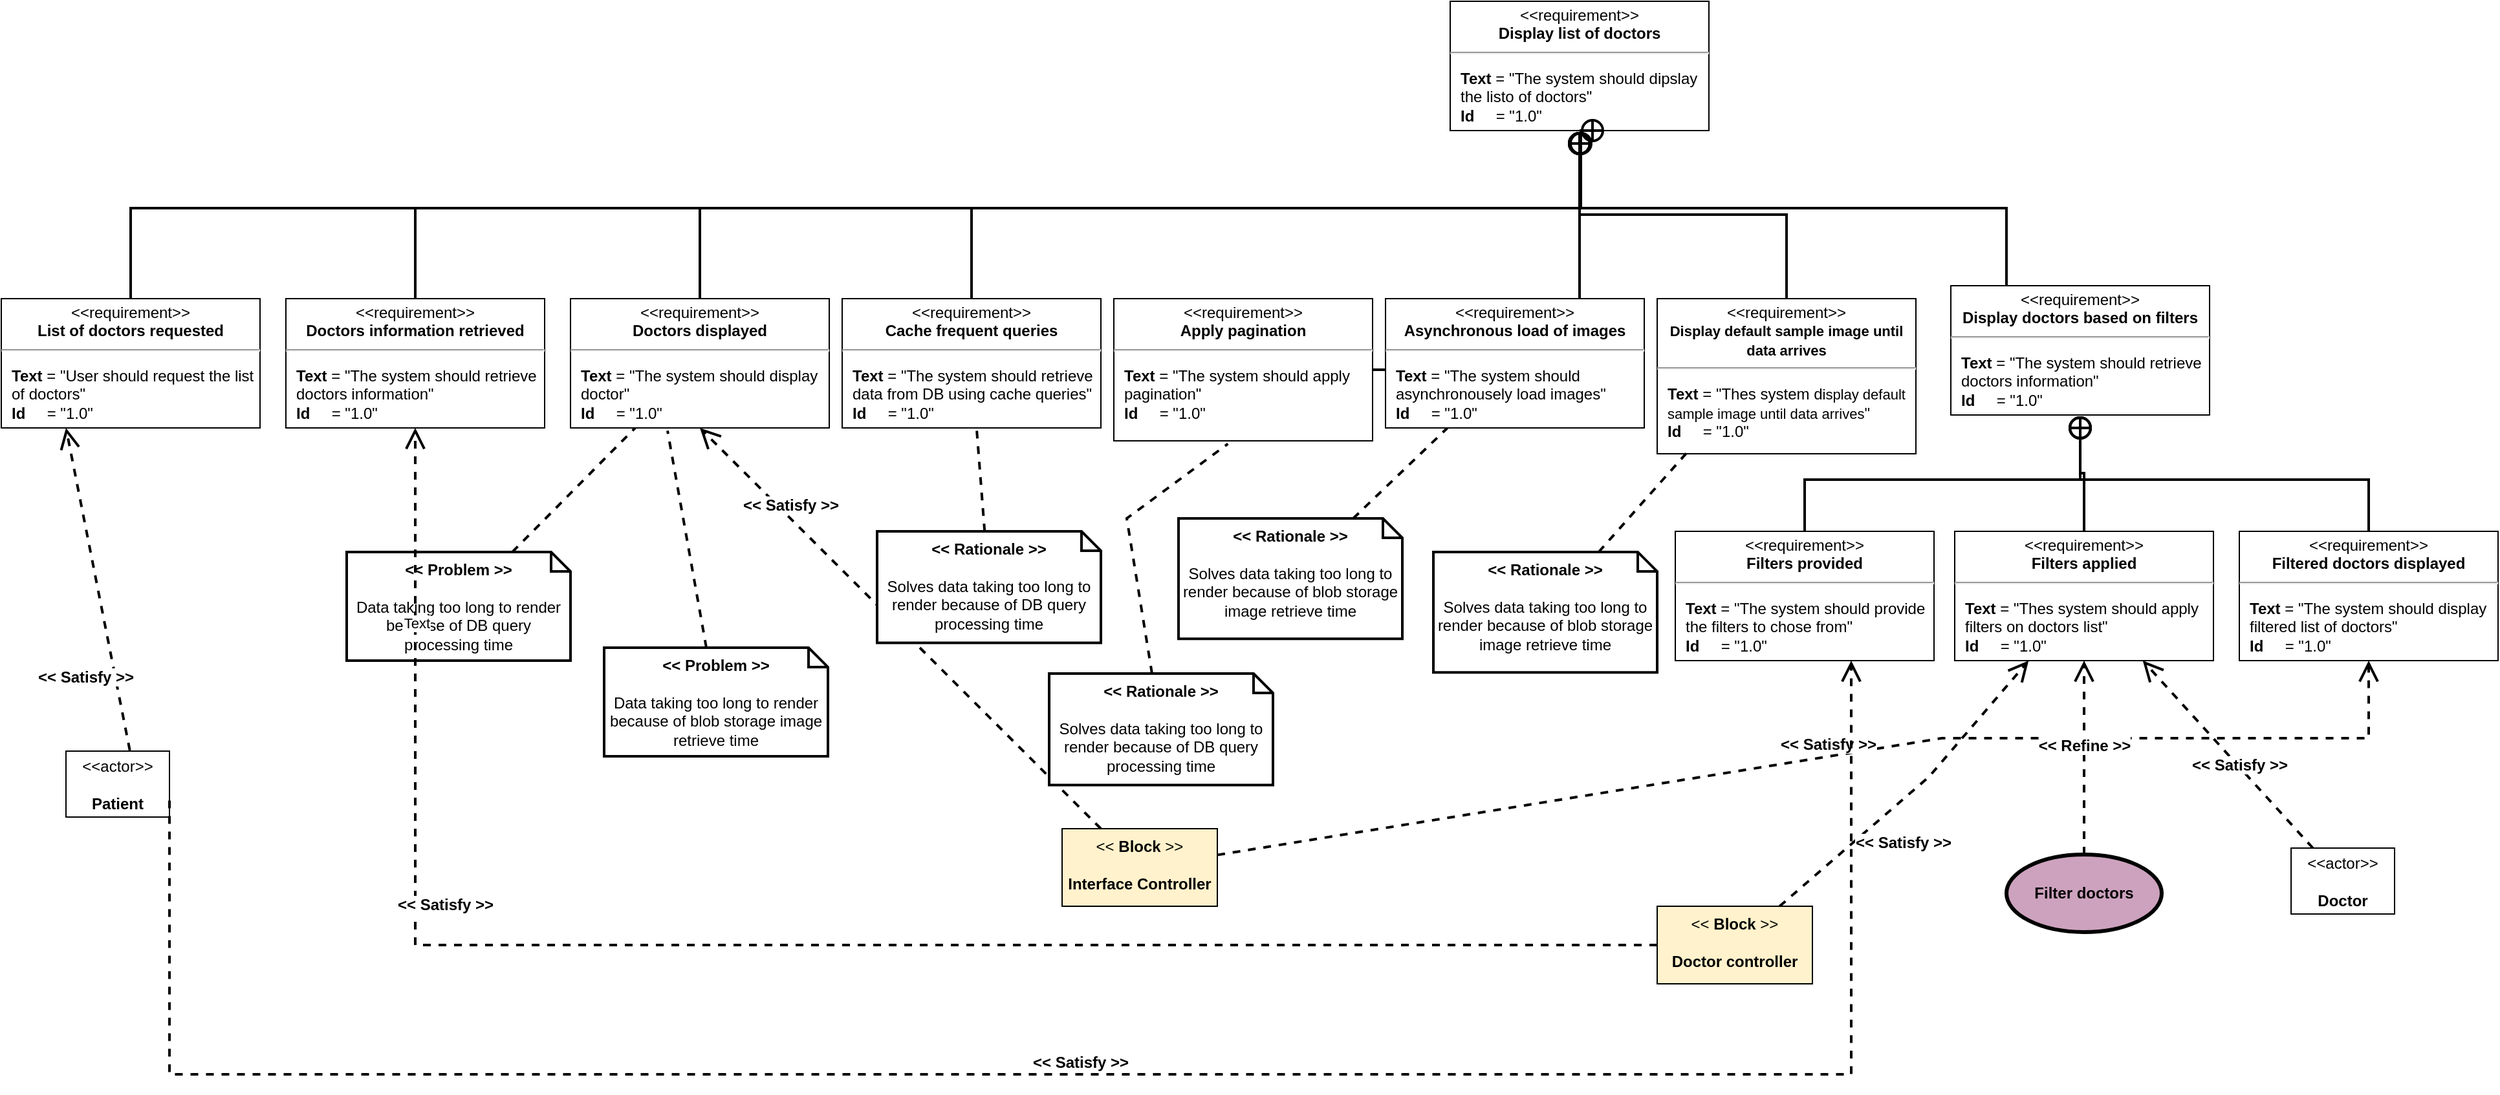 <mxfile version="24.4.8" type="github">
  <diagram name="Page-1" id="ujIteeR5TrWr0P5d-Lq7">
    <mxGraphModel dx="3269" dy="1972" grid="1" gridSize="10" guides="1" tooltips="1" connect="1" arrows="1" fold="1" page="1" pageScale="1" pageWidth="827" pageHeight="1169" math="0" shadow="0">
      <root>
        <mxCell id="0" />
        <mxCell id="1" parent="0" />
        <mxCell id="S9fTLESq3XJ_JQfCiKpW-1" value="&lt;p style=&quot;margin:0px;margin-top:4px;text-align:center;&quot;&gt;&amp;lt;&amp;lt;requirement&amp;gt;&amp;gt;&lt;br&gt;&lt;b&gt;Display list of doctors&lt;/b&gt;&lt;/p&gt;&lt;hr&gt;&lt;p&gt;&lt;/p&gt;&lt;p style=&quot;margin:0px;margin-left:8px;text-align:left;&quot;&gt;&lt;b&gt;Text&amp;nbsp;&lt;/b&gt;= &quot;The system should dipslay the listo of doctors&quot;&lt;br&gt;&lt;b&gt;Id&amp;nbsp; &amp;nbsp; &amp;nbsp;&lt;/b&gt;= &quot;1.0&quot;&lt;/p&gt;" style="shape=rect;overflow=fill;html=1;whiteSpace=wrap;align=center;" parent="1" vertex="1">
          <mxGeometry x="240.0" y="-70" width="200" height="100" as="geometry" />
        </mxCell>
        <mxCell id="S9fTLESq3XJ_JQfCiKpW-2" value="&lt;p style=&quot;margin:0px;margin-top:4px;text-align:center;&quot;&gt;&amp;lt;&amp;lt;requirement&amp;gt;&amp;gt;&lt;br&gt;&lt;b&gt;List of doctors requested&lt;/b&gt;&lt;/p&gt;&lt;hr&gt;&lt;p&gt;&lt;/p&gt;&lt;p style=&quot;margin:0px;margin-left:8px;text-align:left;&quot;&gt;&lt;b&gt;Text&amp;nbsp;&lt;/b&gt;= &quot;User should request the list of doctors&lt;span style=&quot;background-color: initial;&quot;&gt;&quot;&lt;/span&gt;&lt;/p&gt;&lt;p style=&quot;margin:0px;margin-left:8px;text-align:left;&quot;&gt;&lt;b&gt;Id&amp;nbsp; &amp;nbsp; &amp;nbsp;&lt;/b&gt;= &quot;1.0&quot;&lt;/p&gt;" style="shape=rect;overflow=fill;html=1;whiteSpace=wrap;align=center;" parent="1" vertex="1">
          <mxGeometry x="-880.0" y="160" width="200" height="100" as="geometry" />
        </mxCell>
        <mxCell id="S9fTLESq3XJ_JQfCiKpW-3" value="&amp;lt;&amp;lt; &lt;b&gt;Block &lt;/b&gt;&amp;gt;&amp;gt;&lt;div&gt;&lt;br&gt;&lt;b&gt;Doctor controller&lt;/b&gt;&lt;/div&gt;" style="shape=rect;html=1;whiteSpace=wrap;align=center;verticalAlign=top;fillColor=#FFF2CC;" parent="1" vertex="1">
          <mxGeometry x="400" y="630" width="120" height="60" as="geometry" />
        </mxCell>
        <mxCell id="S9fTLESq3XJ_JQfCiKpW-4" value="&amp;lt;&amp;lt;actor&amp;gt;&amp;gt;&lt;br&gt;&lt;br&gt;&lt;b&gt;Patient&lt;/b&gt;" style="html=1;align=center;verticalAlign=middle;dashed=0;whiteSpace=wrap;" parent="1" vertex="1">
          <mxGeometry x="-830" y="510" width="80" height="51" as="geometry" />
        </mxCell>
        <mxCell id="S9fTLESq3XJ_JQfCiKpW-5" value="&lt;font style=&quot;font-size: 12px;&quot;&gt;&lt;b&gt;&amp;lt;&amp;lt; Satisfy &amp;gt;&amp;gt;&lt;/b&gt;&lt;/font&gt;" style="edgeStyle=none;html=1;endArrow=open;endSize=12;dashed=1;verticalAlign=bottom;rounded=0;strokeWidth=2;exitX=0.617;exitY=-0.01;exitDx=0;exitDy=0;exitPerimeter=0;entryX=0.25;entryY=1;entryDx=0;entryDy=0;" parent="1" source="S9fTLESq3XJ_JQfCiKpW-4" target="S9fTLESq3XJ_JQfCiKpW-2" edge="1">
          <mxGeometry x="-0.577" y="24" width="160" relative="1" as="geometry">
            <mxPoint x="-247" y="400" as="sourcePoint" />
            <mxPoint x="-177" y="340" as="targetPoint" />
            <mxPoint y="1" as="offset" />
          </mxGeometry>
        </mxCell>
        <mxCell id="S9fTLESq3XJ_JQfCiKpW-6" value="" style="endArrow=circlePlus;html=1;rounded=0;strokeWidth=2;endFill=0;edgeStyle=orthogonalEdgeStyle;" parent="1" source="S9fTLESq3XJ_JQfCiKpW-2" target="S9fTLESq3XJ_JQfCiKpW-1" edge="1">
          <mxGeometry width="50" height="50" relative="1" as="geometry">
            <mxPoint x="410" y="229" as="sourcePoint" />
            <mxPoint x="410" y="170" as="targetPoint" />
            <Array as="points">
              <mxPoint x="-780" y="90" />
              <mxPoint x="340" y="90" />
            </Array>
          </mxGeometry>
        </mxCell>
        <mxCell id="S9fTLESq3XJ_JQfCiKpW-7" value="&lt;p style=&quot;margin:0px;margin-top:4px;text-align:center;&quot;&gt;&amp;lt;&amp;lt;requirement&amp;gt;&amp;gt;&lt;br&gt;&lt;b&gt;Doctors information retrieved&lt;/b&gt;&lt;/p&gt;&lt;hr&gt;&lt;p&gt;&lt;/p&gt;&lt;p style=&quot;margin:0px;margin-left:8px;text-align:left;&quot;&gt;&lt;b&gt;Text&amp;nbsp;&lt;/b&gt;= &quot;The system should retrieve doctors information&lt;span style=&quot;background-color: initial;&quot;&gt;&quot;&lt;/span&gt;&lt;/p&gt;&lt;p style=&quot;margin:0px;margin-left:8px;text-align:left;&quot;&gt;&lt;b&gt;Id&amp;nbsp; &amp;nbsp; &amp;nbsp;&lt;/b&gt;= &quot;1.0&quot;&lt;/p&gt;" style="shape=rect;overflow=fill;html=1;whiteSpace=wrap;align=center;" parent="1" vertex="1">
          <mxGeometry x="-660.0" y="160" width="200" height="100" as="geometry" />
        </mxCell>
        <mxCell id="S9fTLESq3XJ_JQfCiKpW-8" value="&amp;lt;&amp;lt; &lt;b&gt;Block &lt;/b&gt;&amp;gt;&amp;gt;&lt;div&gt;&lt;br&gt;&lt;b&gt;Interface Controller&lt;/b&gt;&lt;/div&gt;" style="shape=rect;html=1;whiteSpace=wrap;align=center;verticalAlign=top;fillColor=#FFF2CC;" parent="1" vertex="1">
          <mxGeometry x="-60" y="570" width="120" height="60" as="geometry" />
        </mxCell>
        <mxCell id="S9fTLESq3XJ_JQfCiKpW-9" value="" style="endArrow=circlePlus;html=1;rounded=0;strokeWidth=2;endFill=0;edgeStyle=orthogonalEdgeStyle;exitX=0.5;exitY=0;exitDx=0;exitDy=0;" parent="1" source="S9fTLESq3XJ_JQfCiKpW-7" edge="1">
          <mxGeometry width="50" height="50" relative="1" as="geometry">
            <mxPoint x="230" y="150" as="sourcePoint" />
            <mxPoint x="340" y="30" as="targetPoint" />
            <Array as="points">
              <mxPoint x="-560" y="90" />
              <mxPoint x="341" y="90" />
              <mxPoint x="341" y="30" />
            </Array>
          </mxGeometry>
        </mxCell>
        <mxCell id="S9fTLESq3XJ_JQfCiKpW-12" value="&lt;p style=&quot;margin:0px;margin-top:4px;text-align:center;&quot;&gt;&amp;lt;&amp;lt;requirement&amp;gt;&amp;gt;&lt;br&gt;&lt;b&gt;Doctors displayed&lt;/b&gt;&lt;/p&gt;&lt;hr&gt;&lt;p&gt;&lt;/p&gt;&lt;p style=&quot;margin:0px;margin-left:8px;text-align:left;&quot;&gt;&lt;b&gt;Text&amp;nbsp;&lt;/b&gt;= &quot;The system should display doctor&lt;span style=&quot;background-color: initial;&quot;&gt;&quot;&lt;/span&gt;&lt;/p&gt;&lt;p style=&quot;margin:0px;margin-left:8px;text-align:left;&quot;&gt;&lt;b&gt;Id&amp;nbsp; &amp;nbsp; &amp;nbsp;&lt;/b&gt;= &quot;1.0&quot;&lt;/p&gt;" style="shape=rect;overflow=fill;html=1;whiteSpace=wrap;align=center;" parent="1" vertex="1">
          <mxGeometry x="-440.0" y="160" width="200" height="100" as="geometry" />
        </mxCell>
        <mxCell id="S9fTLESq3XJ_JQfCiKpW-13" value="" style="endArrow=circlePlus;html=1;rounded=0;strokeWidth=2;endFill=0;edgeStyle=orthogonalEdgeStyle;" parent="1" source="S9fTLESq3XJ_JQfCiKpW-12" target="S9fTLESq3XJ_JQfCiKpW-1" edge="1">
          <mxGeometry width="50" height="50" relative="1" as="geometry">
            <mxPoint x="840" y="229" as="sourcePoint" />
            <mxPoint x="560" y="30" as="targetPoint" />
            <Array as="points">
              <mxPoint x="-340" y="90" />
              <mxPoint x="340" y="90" />
            </Array>
          </mxGeometry>
        </mxCell>
        <mxCell id="S9fTLESq3XJ_JQfCiKpW-14" value="&lt;p style=&quot;margin:0px;margin-top:4px;text-align:center;&quot;&gt;&amp;lt;&amp;lt;requirement&amp;gt;&amp;gt;&lt;br&gt;&lt;b&gt;Display doctors based on filters&lt;/b&gt;&lt;/p&gt;&lt;hr&gt;&lt;p&gt;&lt;/p&gt;&lt;p style=&quot;margin:0px;margin-left:8px;text-align:left;&quot;&gt;&lt;b&gt;Text&amp;nbsp;&lt;/b&gt;= &quot;The system should retrieve doctors information&lt;span style=&quot;background-color: initial;&quot;&gt;&quot;&lt;/span&gt;&lt;/p&gt;&lt;p style=&quot;margin:0px;margin-left:8px;text-align:left;&quot;&gt;&lt;b&gt;Id&amp;nbsp; &amp;nbsp; &amp;nbsp;&lt;/b&gt;= &quot;1.0&quot;&lt;/p&gt;" style="shape=rect;overflow=fill;html=1;whiteSpace=wrap;align=center;" parent="1" vertex="1">
          <mxGeometry x="627.0" y="150" width="200" height="100" as="geometry" />
        </mxCell>
        <mxCell id="S9fTLESq3XJ_JQfCiKpW-15" value="" style="endArrow=circlePlus;html=1;rounded=0;strokeWidth=2;endFill=0;edgeStyle=orthogonalEdgeStyle;" parent="1" source="S9fTLESq3XJ_JQfCiKpW-14" edge="1">
          <mxGeometry width="50" height="50" relative="1" as="geometry">
            <mxPoint x="570" y="90" as="sourcePoint" />
            <mxPoint x="341" y="30" as="targetPoint" />
            <Array as="points">
              <mxPoint x="670" y="90" />
              <mxPoint x="341" y="90" />
            </Array>
          </mxGeometry>
        </mxCell>
        <mxCell id="S9fTLESq3XJ_JQfCiKpW-16" value="&lt;p style=&quot;margin:0px;margin-top:4px;text-align:center;&quot;&gt;&amp;lt;&amp;lt;requirement&amp;gt;&amp;gt;&lt;br&gt;&lt;b&gt;Filters provided&lt;/b&gt;&lt;/p&gt;&lt;hr&gt;&lt;p&gt;&lt;/p&gt;&lt;p style=&quot;margin:0px;margin-left:8px;text-align:left;&quot;&gt;&lt;b&gt;Text&amp;nbsp;&lt;/b&gt;= &quot;The system should provide the filters to chose from&quot;&lt;br&gt;&lt;b&gt;Id&amp;nbsp; &amp;nbsp; &amp;nbsp;&lt;/b&gt;= &quot;1.0&quot;&lt;/p&gt;" style="shape=rect;overflow=fill;html=1;whiteSpace=wrap;align=center;" parent="1" vertex="1">
          <mxGeometry x="414.0" y="340" width="200" height="100" as="geometry" />
        </mxCell>
        <mxCell id="S9fTLESq3XJ_JQfCiKpW-17" value="&lt;p style=&quot;margin:0px;margin-top:4px;text-align:center;&quot;&gt;&amp;lt;&amp;lt;requirement&amp;gt;&amp;gt;&lt;br&gt;&lt;b&gt;Filters applied&lt;/b&gt;&lt;/p&gt;&lt;hr&gt;&lt;p&gt;&lt;/p&gt;&lt;p style=&quot;margin:0px;margin-left:8px;text-align:left;&quot;&gt;&lt;b&gt;Text&amp;nbsp;&lt;/b&gt;= &quot;Thes system should apply filters on doctors list&quot;&lt;br&gt;&lt;b&gt;Id&amp;nbsp; &amp;nbsp; &amp;nbsp;&lt;/b&gt;= &quot;1.0&quot;&lt;/p&gt;" style="shape=rect;overflow=fill;html=1;whiteSpace=wrap;align=center;" parent="1" vertex="1">
          <mxGeometry x="630.0" y="340" width="200" height="100" as="geometry" />
        </mxCell>
        <mxCell id="S9fTLESq3XJ_JQfCiKpW-18" value="" style="endArrow=circlePlus;html=1;rounded=0;strokeWidth=2;endFill=0;edgeStyle=orthogonalEdgeStyle;" parent="1" source="S9fTLESq3XJ_JQfCiKpW-16" target="S9fTLESq3XJ_JQfCiKpW-14" edge="1">
          <mxGeometry width="50" height="50" relative="1" as="geometry">
            <mxPoint x="410" y="359" as="sourcePoint" />
            <mxPoint x="410" y="300" as="targetPoint" />
            <Array as="points">
              <mxPoint x="514" y="300" />
              <mxPoint x="727" y="300" />
            </Array>
          </mxGeometry>
        </mxCell>
        <mxCell id="S9fTLESq3XJ_JQfCiKpW-20" value="&lt;p style=&quot;margin:0px;margin-top:4px;text-align:center;&quot;&gt;&amp;lt;&amp;lt;requirement&amp;gt;&amp;gt;&lt;br&gt;&lt;b&gt;Filtered doctors displayed&lt;/b&gt;&lt;/p&gt;&lt;hr&gt;&lt;p&gt;&lt;/p&gt;&lt;p style=&quot;margin:0px;margin-left:8px;text-align:left;&quot;&gt;&lt;b&gt;Text&amp;nbsp;&lt;/b&gt;= &quot;The system should display filtered list of doctors&quot;&lt;br&gt;&lt;b&gt;Id&amp;nbsp; &amp;nbsp; &amp;nbsp;&lt;/b&gt;= &quot;1.0&quot;&lt;/p&gt;" style="shape=rect;overflow=fill;html=1;whiteSpace=wrap;align=center;" parent="1" vertex="1">
          <mxGeometry x="850.0" y="340" width="200" height="100" as="geometry" />
        </mxCell>
        <mxCell id="S9fTLESq3XJ_JQfCiKpW-23" value="" style="endArrow=circlePlus;html=1;rounded=0;strokeWidth=2;endFill=0;edgeStyle=orthogonalEdgeStyle;" parent="1" source="S9fTLESq3XJ_JQfCiKpW-17" target="S9fTLESq3XJ_JQfCiKpW-14" edge="1">
          <mxGeometry width="50" height="50" relative="1" as="geometry">
            <mxPoint x="440" y="289" as="sourcePoint" />
            <mxPoint x="440" y="230" as="targetPoint" />
          </mxGeometry>
        </mxCell>
        <mxCell id="S9fTLESq3XJ_JQfCiKpW-24" value="" style="endArrow=circlePlus;html=1;rounded=0;strokeWidth=2;endFill=0;edgeStyle=orthogonalEdgeStyle;" parent="1" source="S9fTLESq3XJ_JQfCiKpW-20" target="S9fTLESq3XJ_JQfCiKpW-14" edge="1">
          <mxGeometry width="50" height="50" relative="1" as="geometry">
            <mxPoint x="440" y="289" as="sourcePoint" />
            <mxPoint x="440" y="230" as="targetPoint" />
            <Array as="points">
              <mxPoint x="950" y="300" />
              <mxPoint x="727" y="300" />
            </Array>
          </mxGeometry>
        </mxCell>
        <mxCell id="S9fTLESq3XJ_JQfCiKpW-25" value="&lt;font style=&quot;font-size: 12px;&quot;&gt;&lt;b&gt;&amp;lt;&amp;lt; Satisfy &amp;gt;&amp;gt;&lt;/b&gt;&lt;/font&gt;" style="edgeStyle=none;html=1;endArrow=open;endSize=12;dashed=1;verticalAlign=bottom;rounded=0;strokeWidth=2;entryX=0.5;entryY=1;entryDx=0;entryDy=0;" parent="1" source="S9fTLESq3XJ_JQfCiKpW-8" target="S9fTLESq3XJ_JQfCiKpW-12" edge="1">
          <mxGeometry x="0.553" y="-1" width="160" relative="1" as="geometry">
            <mxPoint x="360" y="250.0" as="sourcePoint" />
            <mxPoint x="520" y="250.0" as="targetPoint" />
            <mxPoint as="offset" />
          </mxGeometry>
        </mxCell>
        <mxCell id="S9fTLESq3XJ_JQfCiKpW-27" value="&lt;font style=&quot;font-size: 12px;&quot;&gt;&lt;b&gt;&amp;lt;&amp;lt; Satisfy &amp;gt;&amp;gt;&lt;/b&gt;&lt;/font&gt;" style="edgeStyle=none;html=1;endArrow=open;endSize=12;dashed=1;verticalAlign=bottom;rounded=0;strokeWidth=2;" parent="1" source="S9fTLESq3XJ_JQfCiKpW-8" target="S9fTLESq3XJ_JQfCiKpW-20" edge="1">
          <mxGeometry width="160" relative="1" as="geometry">
            <mxPoint x="360" y="250.0" as="sourcePoint" />
            <mxPoint x="520" y="250.0" as="targetPoint" />
            <Array as="points">
              <mxPoint x="620" y="500" />
              <mxPoint x="950" y="500" />
            </Array>
          </mxGeometry>
        </mxCell>
        <mxCell id="S9fTLESq3XJ_JQfCiKpW-28" value="&lt;span style=&quot;background-color: initial;&quot;&gt;&lt;b&gt;&amp;lt;&amp;lt; Problem &amp;gt;&amp;gt;&lt;/b&gt;&lt;/span&gt;&lt;div&gt;&lt;div style=&quot;font-weight: bold; text-align: left;&quot;&gt;&lt;br&gt;&lt;/div&gt;&lt;div style=&quot;&quot;&gt;Data taking too long to render because of DB query processing time&lt;/div&gt;&lt;/div&gt;" style="shape=note;size=15;align=center;spacingLeft=0;html=1;whiteSpace=wrap;verticalAlign=top;strokeWidth=2;" parent="1" vertex="1">
          <mxGeometry x="-613" y="356" width="173" height="84" as="geometry" />
        </mxCell>
        <mxCell id="S9fTLESq3XJ_JQfCiKpW-29" style="rounded=0;orthogonalLoop=1;jettySize=auto;html=1;endArrow=none;endFill=0;strokeWidth=2;dashed=1;entryX=0.25;entryY=1;entryDx=0;entryDy=0;" parent="1" source="S9fTLESq3XJ_JQfCiKpW-28" target="S9fTLESq3XJ_JQfCiKpW-12" edge="1">
          <mxGeometry relative="1" as="geometry">
            <mxPoint x="-179.34" y="403.5" as="sourcePoint" />
            <mxPoint x="79.999" y="19.5" as="targetPoint" />
          </mxGeometry>
        </mxCell>
        <mxCell id="S9fTLESq3XJ_JQfCiKpW-30" value="&lt;span style=&quot;background-color: initial;&quot;&gt;&lt;b&gt;&amp;lt;&amp;lt; Problem &amp;gt;&amp;gt;&lt;/b&gt;&lt;/span&gt;&lt;div&gt;&lt;div style=&quot;font-weight: bold; text-align: left;&quot;&gt;&lt;br&gt;&lt;/div&gt;&lt;div style=&quot;&quot;&gt;Data taking too long to render because of blob storage image retrieve time&lt;/div&gt;&lt;/div&gt;" style="shape=note;size=15;align=center;spacingLeft=0;html=1;whiteSpace=wrap;verticalAlign=top;strokeWidth=2;" parent="1" vertex="1">
          <mxGeometry x="-414" y="430" width="173" height="84" as="geometry" />
        </mxCell>
        <mxCell id="S9fTLESq3XJ_JQfCiKpW-31" style="rounded=0;orthogonalLoop=1;jettySize=auto;html=1;endArrow=none;endFill=0;strokeWidth=2;dashed=1;entryX=0.375;entryY=1.022;entryDx=0;entryDy=0;entryPerimeter=0;" parent="1" source="S9fTLESq3XJ_JQfCiKpW-30" target="S9fTLESq3XJ_JQfCiKpW-12" edge="1">
          <mxGeometry relative="1" as="geometry">
            <mxPoint x="70.66" y="403.5" as="sourcePoint" />
            <mxPoint x="190.731" y="225" as="targetPoint" />
          </mxGeometry>
        </mxCell>
        <mxCell id="S9fTLESq3XJ_JQfCiKpW-33" value="&lt;font style=&quot;font-size: 12px;&quot;&gt;&lt;b&gt;&amp;lt;&amp;lt; Satisfy &amp;gt;&amp;gt;&lt;/b&gt;&lt;/font&gt;" style="edgeStyle=orthogonalEdgeStyle;html=1;endArrow=open;endSize=12;dashed=1;verticalAlign=bottom;rounded=0;strokeWidth=2;exitX=1;exitY=0.75;exitDx=0;exitDy=0;" parent="1" source="S9fTLESq3XJ_JQfCiKpW-4" target="S9fTLESq3XJ_JQfCiKpW-16" edge="1">
          <mxGeometry width="160" relative="1" as="geometry">
            <mxPoint x="-680" y="636" as="sourcePoint" />
            <mxPoint x="454" y="447.153" as="targetPoint" />
            <Array as="points">
              <mxPoint x="-750" y="760" />
              <mxPoint x="550" y="760" />
            </Array>
          </mxGeometry>
        </mxCell>
        <mxCell id="S9fTLESq3XJ_JQfCiKpW-34" value="&lt;font style=&quot;font-size: 12px;&quot;&gt;&lt;b&gt;&amp;lt;&amp;lt; Satisfy &amp;gt;&amp;gt;&lt;/b&gt;&lt;/font&gt;" style="edgeStyle=orthogonalEdgeStyle;html=1;endArrow=open;endSize=12;dashed=1;verticalAlign=bottom;rounded=0;strokeWidth=2;" parent="1" source="S9fTLESq3XJ_JQfCiKpW-3" target="S9fTLESq3XJ_JQfCiKpW-7" edge="1">
          <mxGeometry x="0.445" y="-23" width="160" relative="1" as="geometry">
            <mxPoint x="230" y="390.0" as="sourcePoint" />
            <mxPoint x="390" y="390.0" as="targetPoint" />
            <mxPoint as="offset" />
          </mxGeometry>
        </mxCell>
        <mxCell id="S9fTLESq3XJ_JQfCiKpW-56" value="Text" style="edgeLabel;html=1;align=center;verticalAlign=middle;resizable=0;points=[];" parent="S9fTLESq3XJ_JQfCiKpW-34" vertex="1" connectable="0">
          <mxGeometry x="0.778" y="-1" relative="1" as="geometry">
            <mxPoint as="offset" />
          </mxGeometry>
        </mxCell>
        <mxCell id="S9fTLESq3XJ_JQfCiKpW-36" value="&lt;font style=&quot;font-size: 12px;&quot;&gt;&lt;b&gt;&amp;lt;&amp;lt; Satisfy &amp;gt;&amp;gt;&lt;/b&gt;&lt;/font&gt;" style="edgeStyle=none;html=1;endArrow=open;endSize=12;dashed=1;verticalAlign=bottom;rounded=0;strokeWidth=2;" parent="1" source="S9fTLESq3XJ_JQfCiKpW-3" target="S9fTLESq3XJ_JQfCiKpW-17" edge="1">
          <mxGeometry x="-0.274" y="-32" width="160" relative="1" as="geometry">
            <mxPoint x="230" y="390.0" as="sourcePoint" />
            <mxPoint x="390" y="390.0" as="targetPoint" />
            <Array as="points">
              <mxPoint x="610" y="530" />
            </Array>
            <mxPoint as="offset" />
          </mxGeometry>
        </mxCell>
        <mxCell id="S9fTLESq3XJ_JQfCiKpW-38" value="Filter doctors" style="shape=ellipse;html=1;strokeWidth=3;fontStyle=1;whiteSpace=wrap;align=center;perimeter=ellipsePerimeter;fillColor=#CDA2BE;" parent="1" vertex="1">
          <mxGeometry x="670.0" y="590" width="120" height="60" as="geometry" />
        </mxCell>
        <mxCell id="S9fTLESq3XJ_JQfCiKpW-39" value="&lt;font style=&quot;font-size: 12px;&quot;&gt;&lt;b&gt;&amp;lt;&amp;lt; Refine &amp;gt;&amp;gt;&lt;/b&gt;&lt;/font&gt;" style="edgeStyle=none;html=1;endArrow=open;endSize=12;dashed=1;verticalAlign=bottom;rounded=0;strokeWidth=2;" parent="1" source="S9fTLESq3XJ_JQfCiKpW-38" target="S9fTLESq3XJ_JQfCiKpW-17" edge="1">
          <mxGeometry width="160" relative="1" as="geometry">
            <mxPoint x="230" y="390" as="sourcePoint" />
            <mxPoint x="390" y="390" as="targetPoint" />
          </mxGeometry>
        </mxCell>
        <mxCell id="S9fTLESq3XJ_JQfCiKpW-42" value="&amp;lt;&amp;lt;actor&amp;gt;&amp;gt;&lt;br&gt;&lt;br&gt;&lt;b&gt;Doctor&lt;/b&gt;" style="html=1;align=center;verticalAlign=middle;dashed=0;whiteSpace=wrap;" parent="1" vertex="1">
          <mxGeometry x="890" y="585" width="80" height="51" as="geometry" />
        </mxCell>
        <mxCell id="S9fTLESq3XJ_JQfCiKpW-43" value="&lt;p style=&quot;margin:0px;margin-top:4px;text-align:center;&quot;&gt;&amp;lt;&amp;lt;requirement&amp;gt;&amp;gt;&lt;br&gt;&lt;b&gt;Cache frequent queries&lt;/b&gt;&lt;/p&gt;&lt;hr&gt;&lt;p&gt;&lt;/p&gt;&lt;p style=&quot;margin:0px;margin-left:8px;text-align:left;&quot;&gt;&lt;b&gt;Text&amp;nbsp;&lt;/b&gt;= &quot;The system should retrieve data from DB using cache queries&quot;&lt;br&gt;&lt;b&gt;Id&amp;nbsp; &amp;nbsp; &amp;nbsp;&lt;/b&gt;= &quot;1.0&quot;&lt;/p&gt;" style="shape=rect;overflow=fill;html=1;whiteSpace=wrap;align=center;" parent="1" vertex="1">
          <mxGeometry x="-230.0" y="160" width="200" height="100" as="geometry" />
        </mxCell>
        <mxCell id="S9fTLESq3XJ_JQfCiKpW-44" value="" style="endArrow=circlePlus;html=1;rounded=0;strokeWidth=2;endFill=0;edgeStyle=orthogonalEdgeStyle;" parent="1" source="S9fTLESq3XJ_JQfCiKpW-45" target="S9fTLESq3XJ_JQfCiKpW-1" edge="1">
          <mxGeometry width="50" height="50" relative="1" as="geometry">
            <mxPoint x="430" y="359" as="sourcePoint" />
            <mxPoint x="430" y="300" as="targetPoint" />
          </mxGeometry>
        </mxCell>
        <mxCell id="S9fTLESq3XJ_JQfCiKpW-45" value="&lt;p style=&quot;margin:0px;margin-top:4px;text-align:center;&quot;&gt;&amp;lt;&amp;lt;requirement&amp;gt;&amp;gt;&lt;br&gt;&lt;b&gt;Apply pagination&lt;/b&gt;&lt;/p&gt;&lt;hr&gt;&lt;p&gt;&lt;/p&gt;&lt;p style=&quot;margin:0px;margin-left:8px;text-align:left;&quot;&gt;&lt;b&gt;Text&amp;nbsp;&lt;/b&gt;= &quot;The system should apply pagination&quot;&lt;br&gt;&lt;b&gt;Id&amp;nbsp; &amp;nbsp; &amp;nbsp;&lt;/b&gt;= &quot;1.0&quot;&lt;/p&gt;" style="shape=rect;overflow=fill;html=1;whiteSpace=wrap;align=center;" parent="1" vertex="1">
          <mxGeometry x="-20" y="160" width="200" height="110" as="geometry" />
        </mxCell>
        <mxCell id="S9fTLESq3XJ_JQfCiKpW-47" value="&lt;p style=&quot;margin:0px;margin-top:4px;text-align:center;&quot;&gt;&amp;lt;&amp;lt;requirement&amp;gt;&amp;gt;&lt;br&gt;&lt;b&gt;Asynchronous load of images&lt;/b&gt;&lt;/p&gt;&lt;hr&gt;&lt;p&gt;&lt;/p&gt;&lt;p style=&quot;margin:0px;margin-left:8px;text-align:left;&quot;&gt;&lt;b&gt;Text&amp;nbsp;&lt;/b&gt;= &quot;The system should asynchronousely load images&quot;&lt;br&gt;&lt;b&gt;Id&amp;nbsp; &amp;nbsp; &amp;nbsp;&lt;/b&gt;= &quot;1.0&quot;&lt;/p&gt;" style="shape=rect;overflow=fill;html=1;whiteSpace=wrap;align=center;" parent="1" vertex="1">
          <mxGeometry x="190.0" y="160" width="200" height="100" as="geometry" />
        </mxCell>
        <mxCell id="S9fTLESq3XJ_JQfCiKpW-48" value="&lt;p style=&quot;margin:0px;margin-top:4px;text-align:center;&quot;&gt;&amp;lt;&amp;lt;requirement&amp;gt;&amp;gt;&lt;br&gt;&lt;b style=&quot;font-size: 11px; background-color: rgb(255, 255, 255);&quot;&gt;Display default sample image until data arrives&lt;/b&gt;&lt;br&gt;&lt;/p&gt;&lt;hr&gt;&lt;p&gt;&lt;/p&gt;&lt;p style=&quot;margin:0px;margin-left:8px;text-align:left;&quot;&gt;&lt;b&gt;Text&amp;nbsp;&lt;/b&gt;= &quot;Thes system d&lt;span style=&quot;text-align: center; font-size: 11px; background-color: rgb(255, 255, 255);&quot;&gt;isplay default sample image until data arrives&lt;/span&gt;&lt;span style=&quot;background-color: initial;&quot;&gt;&quot;&lt;/span&gt;&lt;/p&gt;&lt;p style=&quot;margin:0px;margin-left:8px;text-align:left;&quot;&gt;&lt;b&gt;Id&amp;nbsp; &amp;nbsp; &amp;nbsp;&lt;/b&gt;= &quot;1.0&quot;&lt;/p&gt;" style="shape=rect;overflow=fill;html=1;whiteSpace=wrap;align=center;" parent="1" vertex="1">
          <mxGeometry x="400" y="160" width="200" height="120" as="geometry" />
        </mxCell>
        <mxCell id="S9fTLESq3XJ_JQfCiKpW-49" value="" style="endArrow=circlePlus;html=1;rounded=0;strokeWidth=2;endFill=0;edgeStyle=orthogonalEdgeStyle;" parent="1" source="S9fTLESq3XJ_JQfCiKpW-48" target="S9fTLESq3XJ_JQfCiKpW-1" edge="1">
          <mxGeometry width="50" height="50" relative="1" as="geometry">
            <mxPoint x="210" y="279" as="sourcePoint" />
            <mxPoint x="210" y="220" as="targetPoint" />
          </mxGeometry>
        </mxCell>
        <mxCell id="S9fTLESq3XJ_JQfCiKpW-50" value="" style="endArrow=circlePlus;html=1;rounded=0;strokeWidth=2;endFill=0;edgeStyle=orthogonalEdgeStyle;" parent="1" source="S9fTLESq3XJ_JQfCiKpW-43" target="S9fTLESq3XJ_JQfCiKpW-1" edge="1">
          <mxGeometry width="50" height="50" relative="1" as="geometry">
            <mxPoint x="-130" y="329" as="sourcePoint" />
            <mxPoint x="-130" y="270" as="targetPoint" />
            <Array as="points">
              <mxPoint x="-130" y="90" />
              <mxPoint x="340" y="90" />
            </Array>
          </mxGeometry>
        </mxCell>
        <mxCell id="S9fTLESq3XJ_JQfCiKpW-53" value="&lt;font style=&quot;font-size: 12px;&quot;&gt;&lt;b&gt;&amp;lt;&amp;lt; Satisfy &amp;gt;&amp;gt;&lt;/b&gt;&lt;/font&gt;" style="edgeStyle=none;html=1;endArrow=open;endSize=12;dashed=1;verticalAlign=bottom;rounded=0;strokeWidth=2;" parent="1" source="S9fTLESq3XJ_JQfCiKpW-42" target="S9fTLESq3XJ_JQfCiKpW-17" edge="1">
          <mxGeometry x="-0.193" y="5" width="160" relative="1" as="geometry">
            <mxPoint x="640" y="510.0" as="sourcePoint" />
            <mxPoint x="800" y="510.0" as="targetPoint" />
            <mxPoint as="offset" />
          </mxGeometry>
        </mxCell>
        <mxCell id="S9fTLESq3XJ_JQfCiKpW-54" value="&lt;span style=&quot;background-color: initial;&quot;&gt;&lt;b&gt;&amp;lt;&amp;lt; Rationale &amp;gt;&amp;gt;&lt;/b&gt;&lt;/span&gt;&lt;div&gt;&lt;div style=&quot;font-weight: bold; text-align: left;&quot;&gt;&lt;br&gt;&lt;/div&gt;&lt;div style=&quot;&quot;&gt;Solves d&lt;span style=&quot;background-color: initial;&quot;&gt;ata taking too long to render because of DB query processing time&lt;/span&gt;&lt;/div&gt;&lt;/div&gt;" style="shape=note;size=15;align=center;spacingLeft=0;html=1;whiteSpace=wrap;verticalAlign=top;strokeWidth=2;" parent="1" vertex="1">
          <mxGeometry x="-203" y="340" width="173" height="86.25" as="geometry" />
        </mxCell>
        <mxCell id="S9fTLESq3XJ_JQfCiKpW-55" style="rounded=0;orthogonalLoop=1;jettySize=auto;html=1;endArrow=none;endFill=0;strokeWidth=2;dashed=1;" parent="1" source="S9fTLESq3XJ_JQfCiKpW-54" target="S9fTLESq3XJ_JQfCiKpW-43" edge="1">
          <mxGeometry relative="1" as="geometry">
            <mxPoint x="7" y="510.75" as="sourcePoint" />
            <mxPoint x="-148" y="321.25" as="targetPoint" />
          </mxGeometry>
        </mxCell>
        <mxCell id="S9fTLESq3XJ_JQfCiKpW-57" value="&lt;span style=&quot;background-color: initial;&quot;&gt;&lt;b&gt;&amp;lt;&amp;lt; Rationale &amp;gt;&amp;gt;&lt;/b&gt;&lt;/span&gt;&lt;div&gt;&lt;div style=&quot;font-weight: bold; text-align: left;&quot;&gt;&lt;br&gt;&lt;/div&gt;&lt;div style=&quot;&quot;&gt;Solves d&lt;span style=&quot;background-color: initial;&quot;&gt;ata taking too long to render because of DB query processing time&lt;/span&gt;&lt;/div&gt;&lt;/div&gt;" style="shape=note;size=15;align=center;spacingLeft=0;html=1;whiteSpace=wrap;verticalAlign=top;strokeWidth=2;" parent="1" vertex="1">
          <mxGeometry x="-70" y="450" width="173" height="86.25" as="geometry" />
        </mxCell>
        <mxCell id="S9fTLESq3XJ_JQfCiKpW-58" style="rounded=0;orthogonalLoop=1;jettySize=auto;html=1;endArrow=none;endFill=0;strokeWidth=2;dashed=1;entryX=0.441;entryY=1.021;entryDx=0;entryDy=0;entryPerimeter=0;" parent="1" source="S9fTLESq3XJ_JQfCiKpW-57" target="S9fTLESq3XJ_JQfCiKpW-45" edge="1">
          <mxGeometry relative="1" as="geometry">
            <mxPoint x="190" y="500.75" as="sourcePoint" />
            <mxPoint x="59" y="250" as="targetPoint" />
            <Array as="points">
              <mxPoint x="-10" y="330" />
            </Array>
          </mxGeometry>
        </mxCell>
        <mxCell id="S9fTLESq3XJ_JQfCiKpW-62" value="&lt;span style=&quot;background-color: initial;&quot;&gt;&lt;b&gt;&amp;lt;&amp;lt; Rationale &amp;gt;&amp;gt;&lt;/b&gt;&lt;/span&gt;&lt;div&gt;&lt;div&gt;&lt;div style=&quot;font-weight: bold; text-align: left;&quot;&gt;&lt;br&gt;&lt;/div&gt;&lt;div&gt;Solves data taking too long to render because of blob storage image retrieve time&lt;/div&gt;&lt;/div&gt;&lt;/div&gt;" style="shape=note;size=15;align=center;spacingLeft=0;html=1;whiteSpace=wrap;verticalAlign=top;strokeWidth=2;" parent="1" vertex="1">
          <mxGeometry x="30" y="330" width="173" height="93.12" as="geometry" />
        </mxCell>
        <mxCell id="S9fTLESq3XJ_JQfCiKpW-63" style="rounded=0;orthogonalLoop=1;jettySize=auto;html=1;endArrow=none;endFill=0;strokeWidth=2;dashed=1;" parent="1" source="S9fTLESq3XJ_JQfCiKpW-62" target="S9fTLESq3XJ_JQfCiKpW-47" edge="1">
          <mxGeometry relative="1" as="geometry">
            <mxPoint x="37" y="460" as="sourcePoint" />
            <mxPoint x="78" y="282" as="targetPoint" />
          </mxGeometry>
        </mxCell>
        <mxCell id="S9fTLESq3XJ_JQfCiKpW-64" value="&lt;span style=&quot;background-color: initial;&quot;&gt;&lt;b&gt;&amp;lt;&amp;lt; Rationale &amp;gt;&amp;gt;&lt;/b&gt;&lt;/span&gt;&lt;div&gt;&lt;div&gt;&lt;div style=&quot;font-weight: bold; text-align: left;&quot;&gt;&lt;br&gt;&lt;/div&gt;&lt;div&gt;Solves data taking too long to render because of blob storage image retrieve time&lt;/div&gt;&lt;/div&gt;&lt;/div&gt;" style="shape=note;size=15;align=center;spacingLeft=0;html=1;whiteSpace=wrap;verticalAlign=top;strokeWidth=2;" parent="1" vertex="1">
          <mxGeometry x="227" y="356" width="173" height="93.12" as="geometry" />
        </mxCell>
        <mxCell id="S9fTLESq3XJ_JQfCiKpW-65" style="rounded=0;orthogonalLoop=1;jettySize=auto;html=1;endArrow=none;endFill=0;strokeWidth=2;dashed=1;entryX=0.113;entryY=0.996;entryDx=0;entryDy=0;entryPerimeter=0;" parent="1" source="S9fTLESq3XJ_JQfCiKpW-64" target="S9fTLESq3XJ_JQfCiKpW-48" edge="1">
          <mxGeometry relative="1" as="geometry">
            <mxPoint x="184" y="452" as="sourcePoint" />
            <mxPoint x="400" y="252" as="targetPoint" />
          </mxGeometry>
        </mxCell>
      </root>
    </mxGraphModel>
  </diagram>
</mxfile>
